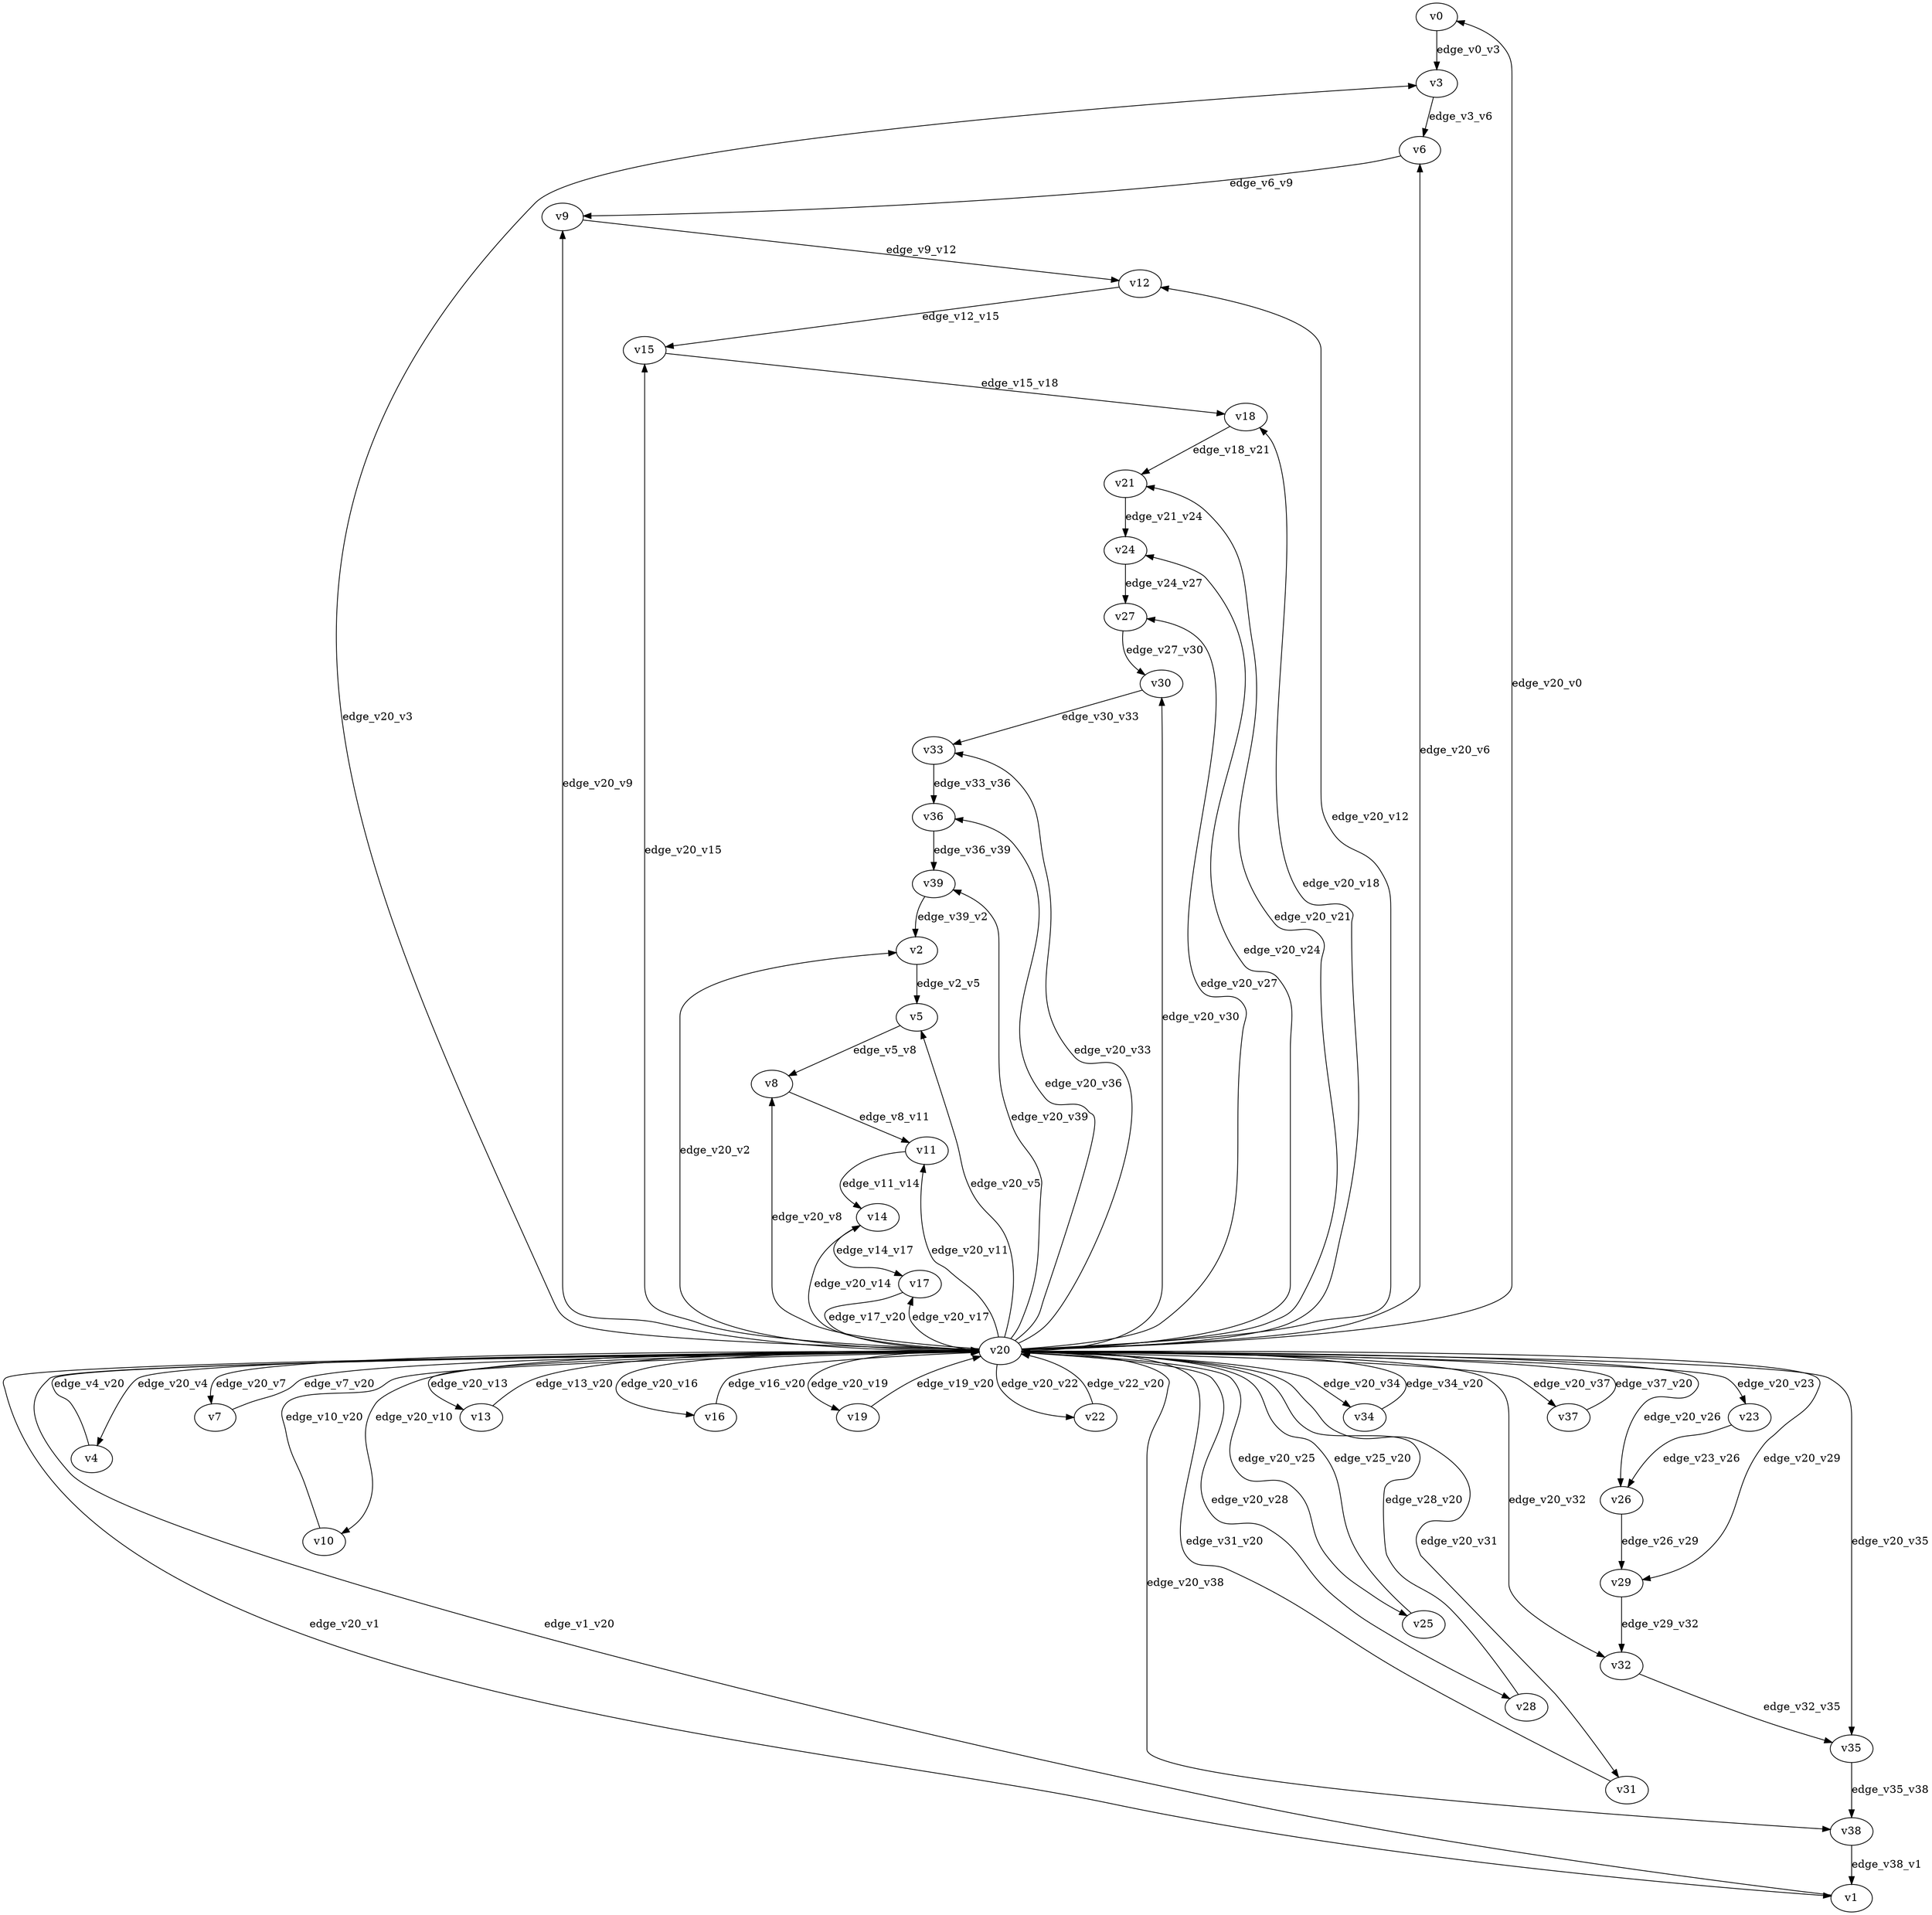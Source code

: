 digraph test057 {
    // Discounted game test case
    // Vertex properties: name [player=X]
    // Edge properties: [weight=Y, discount=Z]

    v0 [name="v0", player=0];
    v1 [name="v1", player=1];
    v2 [name="v2", player=0];
    v3 [name="v3", player=1];
    v4 [name="v4", player=0];
    v5 [name="v5", player=1];
    v6 [name="v6", player=0];
    v7 [name="v7", player=1];
    v8 [name="v8", player=0];
    v9 [name="v9", player=1];
    v10 [name="v10", player=0];
    v11 [name="v11", player=1];
    v12 [name="v12", player=0];
    v13 [name="v13", player=1];
    v14 [name="v14", player=0];
    v15 [name="v15", player=1];
    v16 [name="v16", player=0];
    v17 [name="v17", player=1];
    v18 [name="v18", player=0];
    v19 [name="v19", player=1];
    v20 [name="v20", player=0];
    v21 [name="v21", player=1];
    v22 [name="v22", player=0];
    v23 [name="v23", player=1];
    v24 [name="v24", player=0];
    v25 [name="v25", player=1];
    v26 [name="v26", player=0];
    v27 [name="v27", player=1];
    v28 [name="v28", player=0];
    v29 [name="v29", player=1];
    v30 [name="v30", player=0];
    v31 [name="v31", player=1];
    v32 [name="v32", player=0];
    v33 [name="v33", player=1];
    v34 [name="v34", player=0];
    v35 [name="v35", player=1];
    v36 [name="v36", player=0];
    v37 [name="v37", player=1];
    v38 [name="v38", player=0];
    v39 [name="v39", player=1];

    v20 -> v0 [label="edge_v20_v0", weight=3.01, discount=0.451];
    v20 -> v1 [label="edge_v20_v1", weight=-1.73, discount=0.451];
    v1 -> v20 [label="edge_v1_v20", weight=0.94, discount=0.451];
    v20 -> v2 [label="edge_v20_v2", weight=1.87, discount=0.451];
    v20 -> v3 [label="edge_v20_v3", weight=-1.40, discount=0.451];
    v20 -> v4 [label="edge_v20_v4", weight=-0.55, discount=0.451];
    v4 -> v20 [label="edge_v4_v20", weight=-2.74, discount=0.451];
    v20 -> v5 [label="edge_v20_v5", weight=9.17, discount=0.451];
    v20 -> v6 [label="edge_v20_v6", weight=8.28, discount=0.451];
    v20 -> v7 [label="edge_v20_v7", weight=2.35, discount=0.451];
    v7 -> v20 [label="edge_v7_v20", weight=-0.39, discount=0.451];
    v20 -> v8 [label="edge_v20_v8", weight=9.28, discount=0.451];
    v20 -> v9 [label="edge_v20_v9", weight=7.69, discount=0.451];
    v20 -> v10 [label="edge_v20_v10", weight=-0.87, discount=0.451];
    v10 -> v20 [label="edge_v10_v20", weight=-2.96, discount=0.451];
    v20 -> v11 [label="edge_v20_v11", weight=6.09, discount=0.451];
    v20 -> v12 [label="edge_v20_v12", weight=3.32, discount=0.451];
    v20 -> v13 [label="edge_v20_v13", weight=7.78, discount=0.451];
    v13 -> v20 [label="edge_v13_v20", weight=6.65, discount=0.451];
    v20 -> v14 [label="edge_v20_v14", weight=1.81, discount=0.451];
    v20 -> v15 [label="edge_v20_v15", weight=4.78, discount=0.451];
    v20 -> v16 [label="edge_v20_v16", weight=4.03, discount=0.451];
    v16 -> v20 [label="edge_v16_v20", weight=6.53, discount=0.451];
    v20 -> v17 [label="edge_v20_v17", weight=9.95, discount=0.451];
    v20 -> v18 [label="edge_v20_v18", weight=-4.06, discount=0.451];
    v20 -> v19 [label="edge_v20_v19", weight=1.84, discount=0.451];
    v19 -> v20 [label="edge_v19_v20", weight=1.72, discount=0.451];
    v20 -> v21 [label="edge_v20_v21", weight=-2.02, discount=0.451];
    v20 -> v22 [label="edge_v20_v22", weight=8.56, discount=0.451];
    v22 -> v20 [label="edge_v22_v20", weight=10.76, discount=0.451];
    v20 -> v23 [label="edge_v20_v23", weight=-2.88, discount=0.451];
    v20 -> v24 [label="edge_v20_v24", weight=2.08, discount=0.451];
    v20 -> v25 [label="edge_v20_v25", weight=-1.62, discount=0.451];
    v25 -> v20 [label="edge_v25_v20", weight=-0.02, discount=0.451];
    v20 -> v26 [label="edge_v20_v26", weight=-5.08, discount=0.451];
    v20 -> v27 [label="edge_v20_v27", weight=-1.41, discount=0.451];
    v20 -> v28 [label="edge_v20_v28", weight=-3.55, discount=0.451];
    v28 -> v20 [label="edge_v28_v20", weight=-5.89, discount=0.451];
    v20 -> v29 [label="edge_v20_v29", weight=-5.53, discount=0.451];
    v20 -> v30 [label="edge_v20_v30", weight=9.16, discount=0.451];
    v20 -> v31 [label="edge_v20_v31", weight=-0.31, discount=0.451];
    v31 -> v20 [label="edge_v31_v20", weight=-1.13, discount=0.451];
    v20 -> v32 [label="edge_v20_v32", weight=4.95, discount=0.451];
    v20 -> v33 [label="edge_v20_v33", weight=-4.39, discount=0.451];
    v20 -> v34 [label="edge_v20_v34", weight=1.77, discount=0.451];
    v34 -> v20 [label="edge_v34_v20", weight=-0.55, discount=0.451];
    v20 -> v35 [label="edge_v20_v35", weight=7.49, discount=0.451];
    v20 -> v36 [label="edge_v20_v36", weight=-4.50, discount=0.451];
    v20 -> v37 [label="edge_v20_v37", weight=3.42, discount=0.451];
    v37 -> v20 [label="edge_v37_v20", weight=3.93, discount=0.451];
    v20 -> v38 [label="edge_v20_v38", weight=1.06, discount=0.451];
    v20 -> v39 [label="edge_v20_v39", weight=5.26, discount=0.451];
    v0 -> v3 [label="edge_v0_v3", weight=5.78, discount=0.451];
    v2 -> v5 [label="edge_v2_v5", weight=5.84, discount=0.451];
    v3 -> v6 [label="edge_v3_v6", weight=1.14, discount=0.451];
    v5 -> v8 [label="edge_v5_v8", weight=5.77, discount=0.451];
    v6 -> v9 [label="edge_v6_v9", weight=-2.20, discount=0.451];
    v8 -> v11 [label="edge_v8_v11", weight=3.28, discount=0.451];
    v9 -> v12 [label="edge_v9_v12", weight=-2.20, discount=0.451];
    v11 -> v14 [label="edge_v11_v14", weight=0.56, discount=0.451];
    v12 -> v15 [label="edge_v12_v15", weight=3.67, discount=0.451];
    v14 -> v17 [label="edge_v14_v17", weight=6.59, discount=0.451];
    v15 -> v18 [label="edge_v15_v18", weight=-2.27, discount=0.451];
    v17 -> v20 [label="edge_v17_v20", weight=6.65, discount=0.451];
    v18 -> v21 [label="edge_v18_v21", weight=0.43, discount=0.451];
    v21 -> v24 [label="edge_v21_v24", weight=1.35, discount=0.451];
    v23 -> v26 [label="edge_v23_v26", weight=-2.99, discount=0.451];
    v24 -> v27 [label="edge_v24_v27", weight=4.05, discount=0.451];
    v26 -> v29 [label="edge_v26_v29", weight=6.33, discount=0.451];
    v27 -> v30 [label="edge_v27_v30", weight=6.38, discount=0.451];
    v29 -> v32 [label="edge_v29_v32", weight=4.39, discount=0.451];
    v30 -> v33 [label="edge_v30_v33", weight=-1.44, discount=0.451];
    v32 -> v35 [label="edge_v32_v35", weight=2.77, discount=0.451];
    v33 -> v36 [label="edge_v33_v36", weight=6.45, discount=0.451];
    v35 -> v38 [label="edge_v35_v38", weight=4.12, discount=0.451];
    v36 -> v39 [label="edge_v36_v39", weight=4.56, discount=0.451];
    v38 -> v1 [label="edge_v38_v1", weight=1.89, discount=0.451];
    v39 -> v2 [label="edge_v39_v2", weight=5.22, discount=0.451];
}
